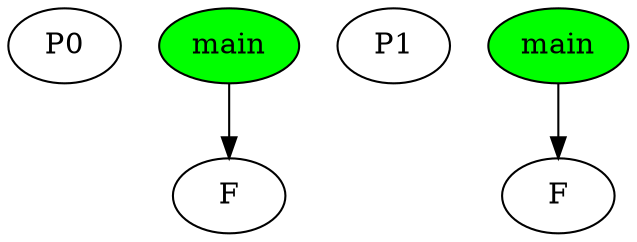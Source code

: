 digraph G{
subgraph G0{ 
side0[label = P0]
node[color = black];
F0[label = "F",fontcolor = "black"];
main0[label = "main",fontcolor = "black"];
F0[shape = "ellipse",  style = "filled", fillcolor = "white"]
main0[shape = "ellipse",  style = "filled", fillcolor = "green"]
main0->F0
}
subgraph G1{ 
side1[label = P1]
node[color = black];
F1[label = "F",fontcolor = "black"];
main1[label = "main",fontcolor = "black"];
F1[shape = "ellipse",  style = "filled", fillcolor = "white"]
main1[shape = "ellipse",  style = "filled", fillcolor = "green"]
main1->F1
}
}
